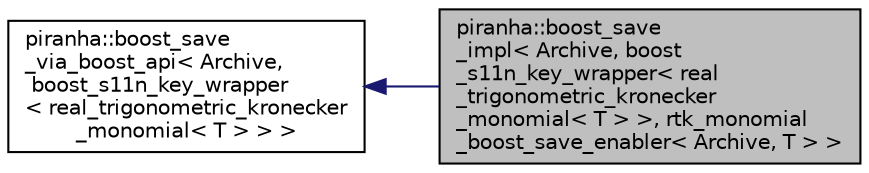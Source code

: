 digraph "piranha::boost_save_impl&lt; Archive, boost_s11n_key_wrapper&lt; real_trigonometric_kronecker_monomial&lt; T &gt; &gt;, rtk_monomial_boost_save_enabler&lt; Archive, T &gt; &gt;"
{
  edge [fontname="Helvetica",fontsize="10",labelfontname="Helvetica",labelfontsize="10"];
  node [fontname="Helvetica",fontsize="10",shape=record];
  rankdir="LR";
  Node2 [label="piranha::boost_save\l_impl\< Archive, boost\l_s11n_key_wrapper\< real\l_trigonometric_kronecker\l_monomial\< T \> \>, rtk_monomial\l_boost_save_enabler\< Archive, T \> \>",height=0.2,width=0.4,color="black", fillcolor="grey75", style="filled", fontcolor="black"];
  Node3 -> Node2 [dir="back",color="midnightblue",fontsize="10",style="solid",fontname="Helvetica"];
  Node3 [label="piranha::boost_save\l_via_boost_api\< Archive,\l boost_s11n_key_wrapper\l\< real_trigonometric_kronecker\l_monomial\< T \> \> \>",height=0.2,width=0.4,color="black", fillcolor="white", style="filled",URL="$structpiranha_1_1boost__save__via__boost__api.html"];
}
